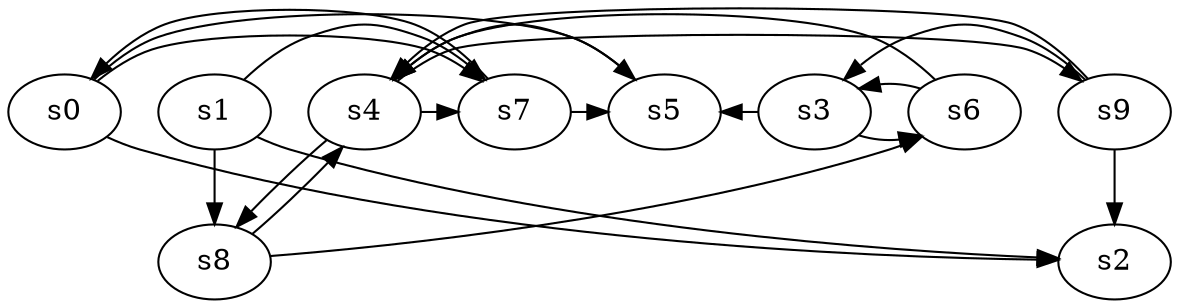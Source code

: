 digraph game_0792_complex_10 {
    s0 [name="s0", player=0, target=1];
    s1 [name="s1", player=1];
    s2 [name="s2", player=1, target=1];
    s3 [name="s3", player=1, target=1];
    s4 [name="s4", player=0];
    s5 [name="s5", player=0];
    s6 [name="s6", player=1];
    s7 [name="s7", player=1];
    s8 [name="s8", player=1];
    s9 [name="s9", player=1];

    s0 -> s2 [constraint="time % 2 == 0 && time % 4 == 1"];
    s0 -> s5 [constraint="time % 5 == 4 || time % 3 == 1"];
    s0 -> s7 [constraint="time % 6 == 1"];
    s1 -> s2 [constraint="time % 3 == 0 || time % 4 == 1"];
    s1 -> s7 [constraint="time % 6 == 4"];
    s1 -> s8;
    s3 -> s5 [constraint="time % 3 == 1 && time % 3 == 0"];
    s3 -> s6 [constraint="time % 2 == 0 && time % 3 == 1"];
    s4 -> s7 [constraint="time == 0 || time == 1 || time == 15"];
    s4 -> s8 [constraint="time == 9 || time == 12 || time == 13"];
    s4 -> s9 [constraint="time % 8 == 0"];
    s5 -> s4 [constraint="time % 4 == 3 && time % 4 == 3"];
    s6 -> s3 [constraint="time % 4 == 0 && time % 4 == 0"];
    s6 -> s4 [constraint="time == 5 || time == 11 || time == 20 || time == 25 || time == 26"];
    s7 -> s0 [constraint="time == 9 || time == 14"];
    s7 -> s5 [constraint="time == 4 || time == 7 || time == 14 || time == 15 || time == 17"];
    s8 -> s4 [constraint="time % 5 == 2 || time % 3 == 2"];
    s8 -> s6 [constraint="time % 3 == 2 && time % 5 == 4"];
    s9 -> s2;
    s9 -> s3 [constraint="time == 11 || time == 17 || time == 25"];
    s9 -> s4 [constraint="time % 2 == 1"];
}

